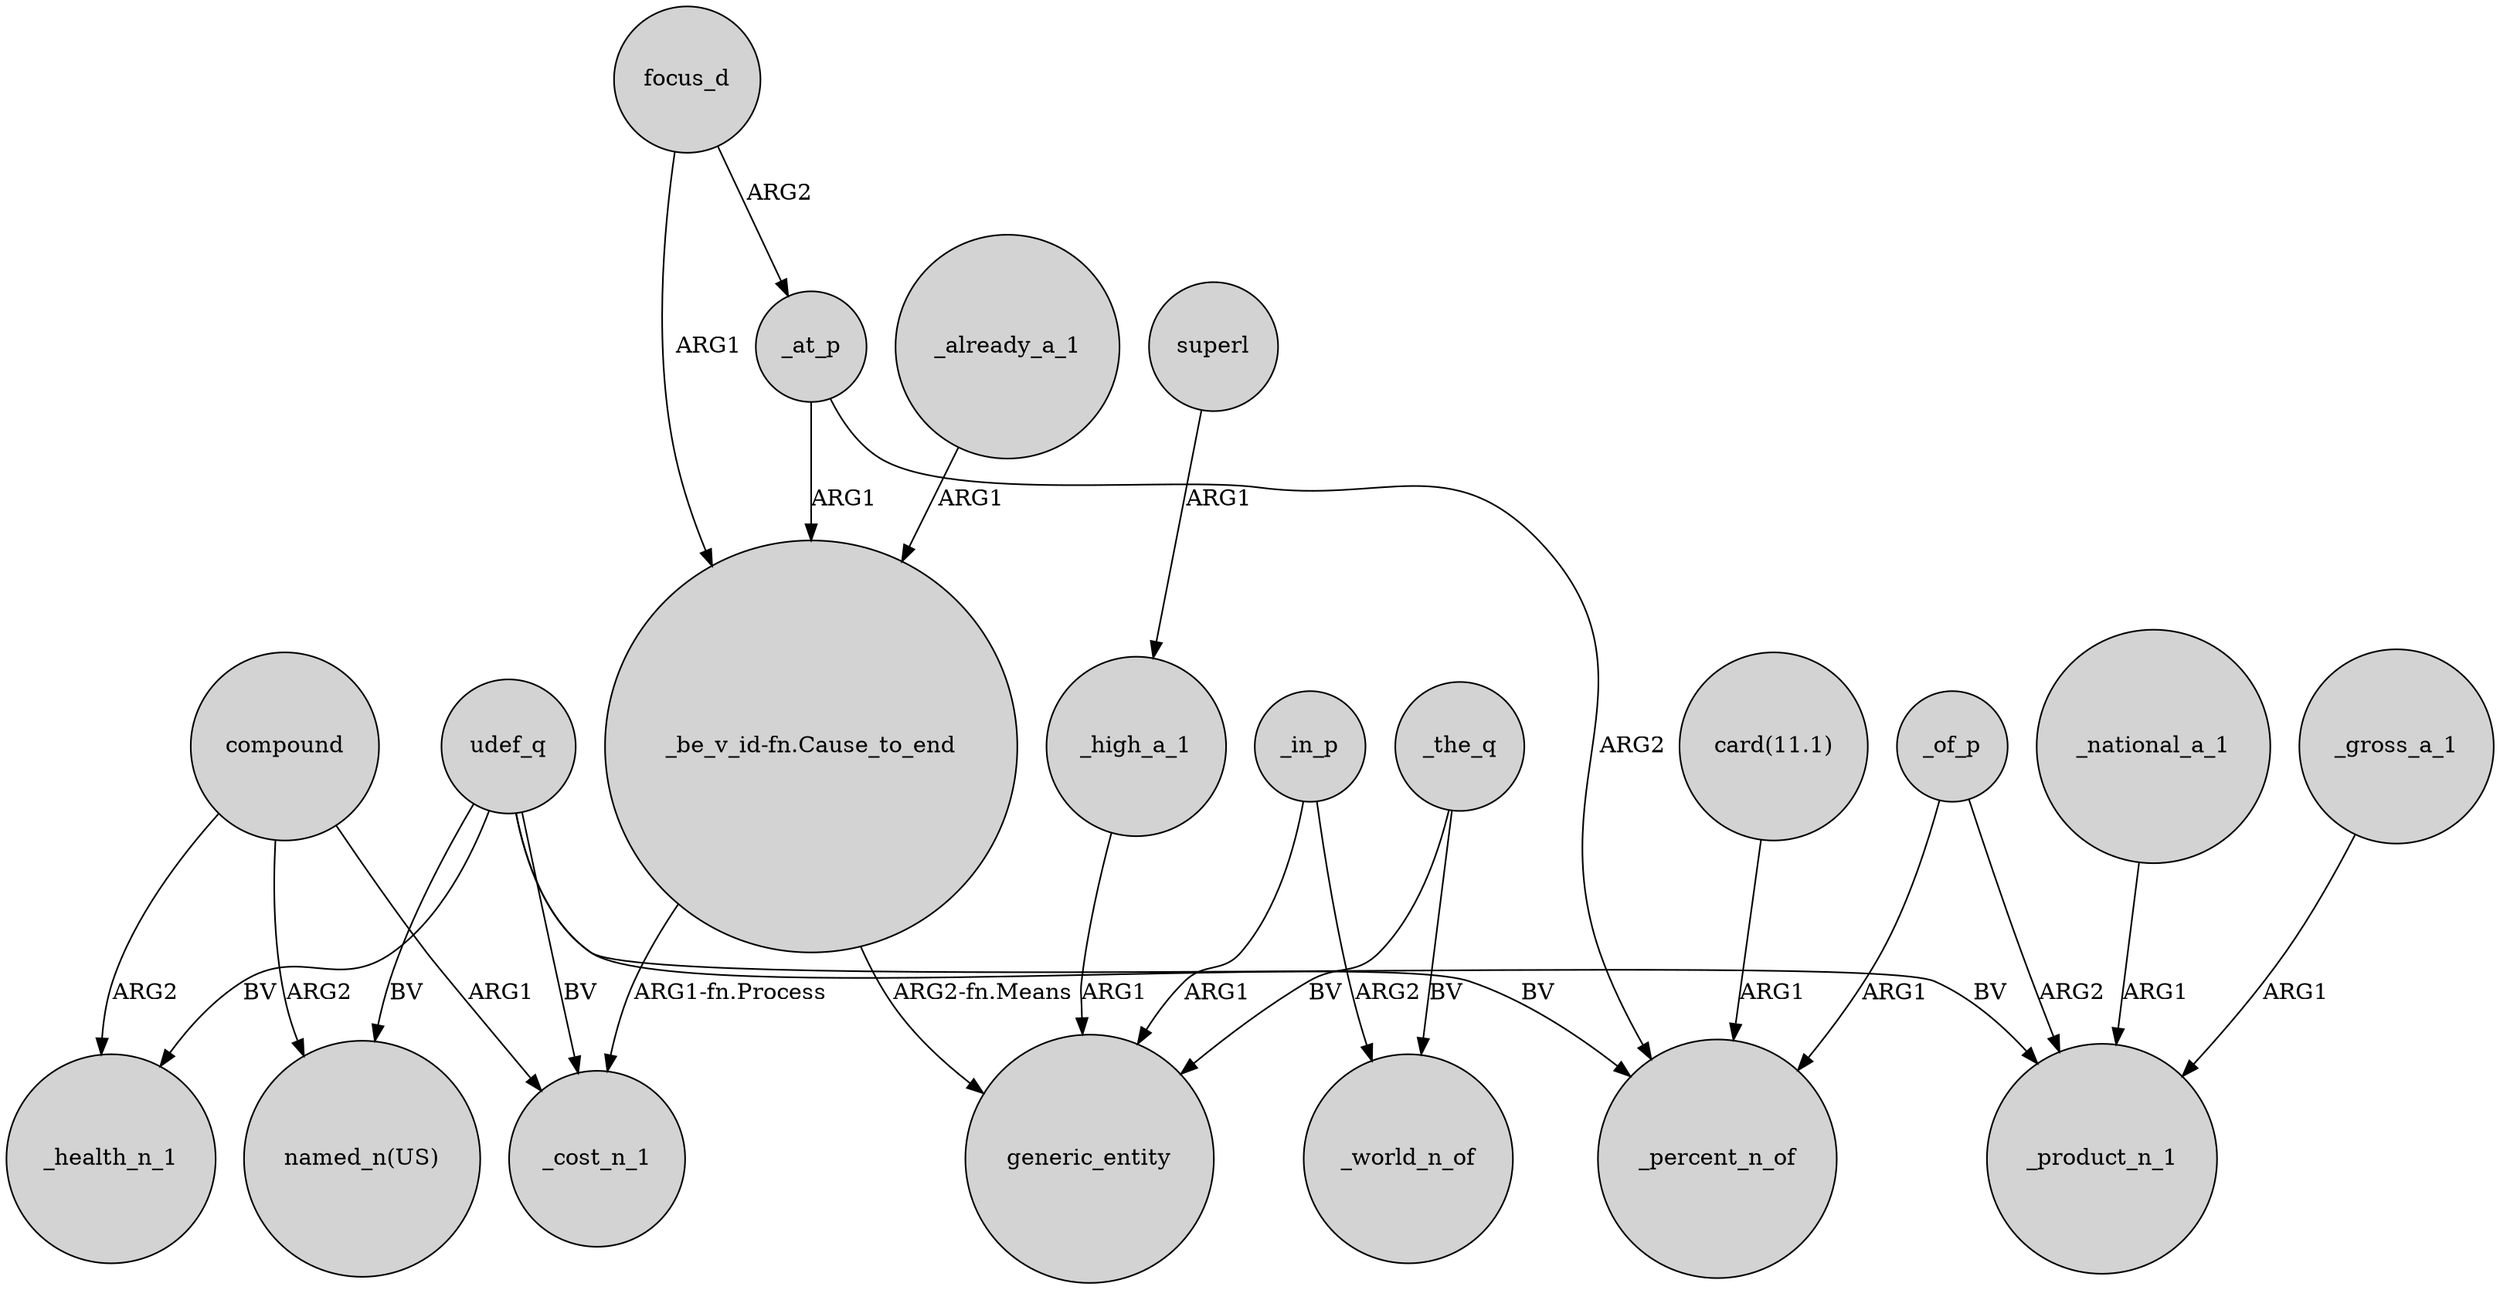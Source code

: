 digraph {
	node [shape=circle style=filled]
	udef_q -> _health_n_1 [label=BV]
	focus_d -> "_be_v_id-fn.Cause_to_end" [label=ARG1]
	_at_p -> _percent_n_of [label=ARG2]
	_high_a_1 -> generic_entity [label=ARG1]
	compound -> _health_n_1 [label=ARG2]
	_national_a_1 -> _product_n_1 [label=ARG1]
	"card(11.1)" -> _percent_n_of [label=ARG1]
	udef_q -> _product_n_1 [label=BV]
	_of_p -> _percent_n_of [label=ARG1]
	focus_d -> _at_p [label=ARG2]
	_of_p -> _product_n_1 [label=ARG2]
	_in_p -> generic_entity [label=ARG1]
	udef_q -> "named_n(US)" [label=BV]
	_in_p -> _world_n_of [label=ARG2]
	udef_q -> _percent_n_of [label=BV]
	_the_q -> _world_n_of [label=BV]
	_the_q -> generic_entity [label=BV]
	"_be_v_id-fn.Cause_to_end" -> _cost_n_1 [label="ARG1-fn.Process"]
	_gross_a_1 -> _product_n_1 [label=ARG1]
	_already_a_1 -> "_be_v_id-fn.Cause_to_end" [label=ARG1]
	"_be_v_id-fn.Cause_to_end" -> generic_entity [label="ARG2-fn.Means"]
	compound -> _cost_n_1 [label=ARG1]
	compound -> "named_n(US)" [label=ARG2]
	superl -> _high_a_1 [label=ARG1]
	_at_p -> "_be_v_id-fn.Cause_to_end" [label=ARG1]
	udef_q -> _cost_n_1 [label=BV]
}
